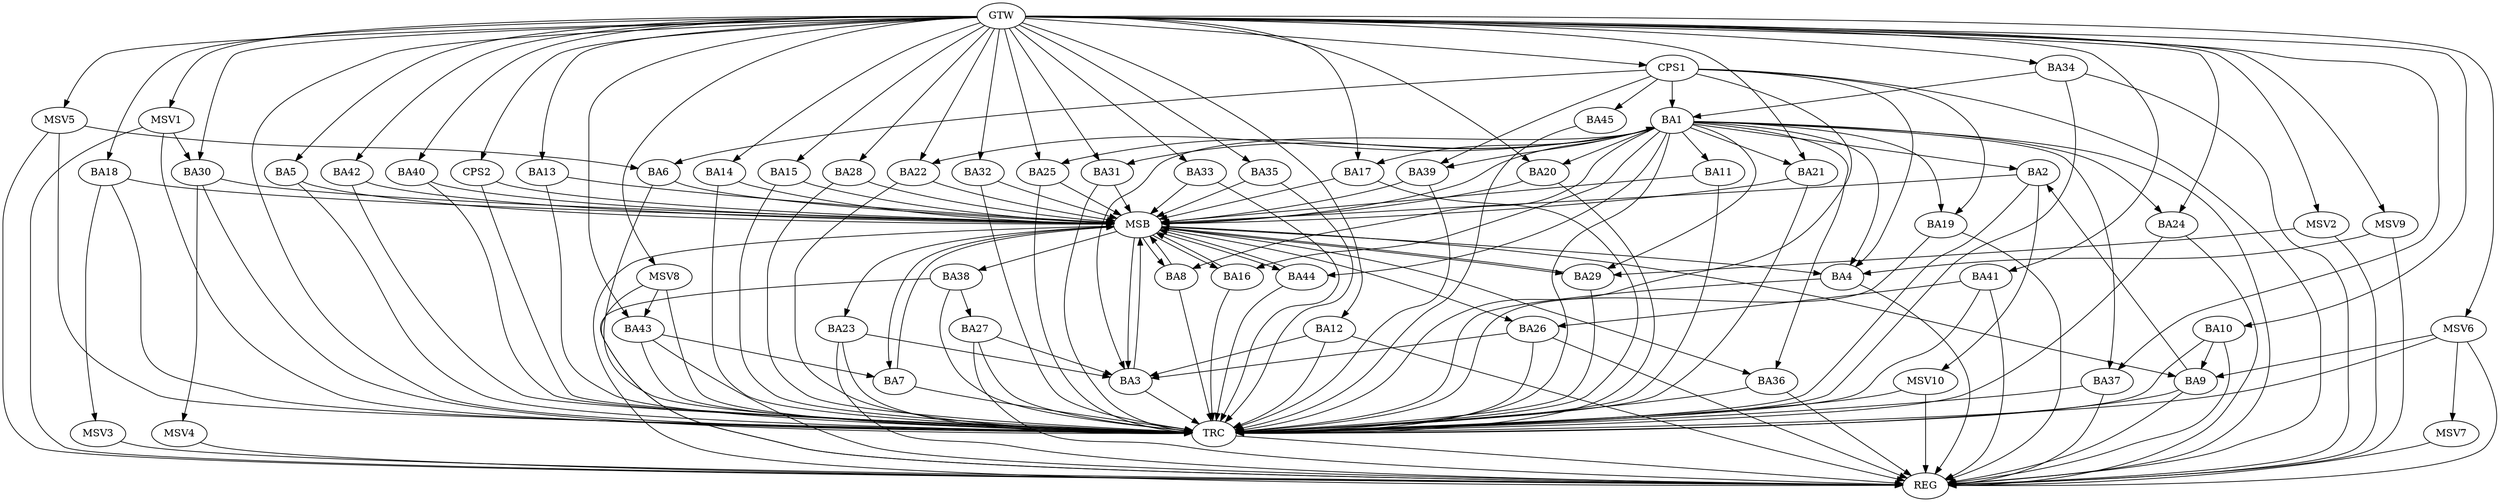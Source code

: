 strict digraph G {
  BA1 [ label="BA1" ];
  BA2 [ label="BA2" ];
  BA3 [ label="BA3" ];
  BA4 [ label="BA4" ];
  BA5 [ label="BA5" ];
  BA6 [ label="BA6" ];
  BA7 [ label="BA7" ];
  BA8 [ label="BA8" ];
  BA9 [ label="BA9" ];
  BA10 [ label="BA10" ];
  BA11 [ label="BA11" ];
  BA12 [ label="BA12" ];
  BA13 [ label="BA13" ];
  BA14 [ label="BA14" ];
  BA15 [ label="BA15" ];
  BA16 [ label="BA16" ];
  BA17 [ label="BA17" ];
  BA18 [ label="BA18" ];
  BA19 [ label="BA19" ];
  BA20 [ label="BA20" ];
  BA21 [ label="BA21" ];
  BA22 [ label="BA22" ];
  BA23 [ label="BA23" ];
  BA24 [ label="BA24" ];
  BA25 [ label="BA25" ];
  BA26 [ label="BA26" ];
  BA27 [ label="BA27" ];
  BA28 [ label="BA28" ];
  BA29 [ label="BA29" ];
  BA30 [ label="BA30" ];
  BA31 [ label="BA31" ];
  BA32 [ label="BA32" ];
  BA33 [ label="BA33" ];
  BA34 [ label="BA34" ];
  BA35 [ label="BA35" ];
  BA36 [ label="BA36" ];
  BA37 [ label="BA37" ];
  BA38 [ label="BA38" ];
  BA39 [ label="BA39" ];
  BA40 [ label="BA40" ];
  BA41 [ label="BA41" ];
  BA42 [ label="BA42" ];
  BA43 [ label="BA43" ];
  BA44 [ label="BA44" ];
  BA45 [ label="BA45" ];
  CPS1 [ label="CPS1" ];
  CPS2 [ label="CPS2" ];
  GTW [ label="GTW" ];
  REG [ label="REG" ];
  MSB [ label="MSB" ];
  TRC [ label="TRC" ];
  MSV1 [ label="MSV1" ];
  MSV2 [ label="MSV2" ];
  MSV3 [ label="MSV3" ];
  MSV4 [ label="MSV4" ];
  MSV5 [ label="MSV5" ];
  MSV6 [ label="MSV6" ];
  MSV7 [ label="MSV7" ];
  MSV8 [ label="MSV8" ];
  MSV9 [ label="MSV9" ];
  MSV10 [ label="MSV10" ];
  BA1 -> BA2;
  BA9 -> BA2;
  BA10 -> BA9;
  BA12 -> BA3;
  BA23 -> BA3;
  BA26 -> BA3;
  BA27 -> BA3;
  BA34 -> BA1;
  BA38 -> BA27;
  BA41 -> BA26;
  BA43 -> BA7;
  CPS1 -> BA45;
  CPS1 -> BA39;
  CPS1 -> BA19;
  CPS1 -> BA4;
  CPS1 -> BA1;
  CPS1 -> BA6;
  GTW -> BA5;
  GTW -> BA10;
  GTW -> BA12;
  GTW -> BA13;
  GTW -> BA14;
  GTW -> BA15;
  GTW -> BA17;
  GTW -> BA18;
  GTW -> BA20;
  GTW -> BA21;
  GTW -> BA22;
  GTW -> BA24;
  GTW -> BA25;
  GTW -> BA28;
  GTW -> BA30;
  GTW -> BA31;
  GTW -> BA32;
  GTW -> BA33;
  GTW -> BA34;
  GTW -> BA35;
  GTW -> BA37;
  GTW -> BA40;
  GTW -> BA41;
  GTW -> BA42;
  GTW -> BA43;
  GTW -> CPS1;
  GTW -> CPS2;
  BA1 -> REG;
  BA4 -> REG;
  BA9 -> REG;
  BA10 -> REG;
  BA12 -> REG;
  BA19 -> REG;
  BA23 -> REG;
  BA24 -> REG;
  BA26 -> REG;
  BA27 -> REG;
  BA34 -> REG;
  BA36 -> REG;
  BA37 -> REG;
  BA38 -> REG;
  BA41 -> REG;
  BA43 -> REG;
  CPS1 -> REG;
  BA2 -> MSB;
  MSB -> BA1;
  MSB -> REG;
  BA3 -> MSB;
  BA5 -> MSB;
  MSB -> BA4;
  BA6 -> MSB;
  BA7 -> MSB;
  MSB -> BA3;
  BA8 -> MSB;
  BA11 -> MSB;
  BA13 -> MSB;
  BA14 -> MSB;
  BA15 -> MSB;
  BA16 -> MSB;
  BA17 -> MSB;
  BA18 -> MSB;
  BA20 -> MSB;
  BA21 -> MSB;
  BA22 -> MSB;
  BA25 -> MSB;
  MSB -> BA7;
  BA28 -> MSB;
  BA29 -> MSB;
  BA30 -> MSB;
  MSB -> BA8;
  BA31 -> MSB;
  BA32 -> MSB;
  BA33 -> MSB;
  MSB -> BA9;
  BA35 -> MSB;
  MSB -> BA23;
  BA39 -> MSB;
  BA40 -> MSB;
  MSB -> BA16;
  BA42 -> MSB;
  MSB -> BA36;
  BA44 -> MSB;
  MSB -> BA26;
  CPS2 -> MSB;
  MSB -> BA44;
  MSB -> BA38;
  MSB -> BA29;
  BA1 -> TRC;
  BA2 -> TRC;
  BA3 -> TRC;
  BA4 -> TRC;
  BA5 -> TRC;
  BA6 -> TRC;
  BA7 -> TRC;
  BA8 -> TRC;
  BA9 -> TRC;
  BA10 -> TRC;
  BA11 -> TRC;
  BA12 -> TRC;
  BA13 -> TRC;
  BA14 -> TRC;
  BA15 -> TRC;
  BA16 -> TRC;
  BA17 -> TRC;
  BA18 -> TRC;
  BA19 -> TRC;
  BA20 -> TRC;
  BA21 -> TRC;
  BA22 -> TRC;
  BA23 -> TRC;
  BA24 -> TRC;
  BA25 -> TRC;
  BA26 -> TRC;
  BA27 -> TRC;
  BA28 -> TRC;
  BA29 -> TRC;
  BA30 -> TRC;
  BA31 -> TRC;
  BA32 -> TRC;
  BA33 -> TRC;
  BA34 -> TRC;
  BA35 -> TRC;
  BA36 -> TRC;
  BA37 -> TRC;
  BA38 -> TRC;
  BA39 -> TRC;
  BA40 -> TRC;
  BA41 -> TRC;
  BA42 -> TRC;
  BA43 -> TRC;
  BA44 -> TRC;
  BA45 -> TRC;
  CPS1 -> TRC;
  CPS2 -> TRC;
  GTW -> TRC;
  TRC -> REG;
  BA1 -> BA21;
  BA1 -> BA25;
  BA1 -> BA44;
  BA1 -> BA4;
  BA1 -> BA20;
  BA1 -> BA29;
  BA1 -> BA3;
  BA1 -> BA37;
  BA1 -> BA24;
  BA1 -> BA31;
  BA1 -> BA17;
  BA1 -> BA19;
  BA1 -> BA11;
  BA1 -> BA16;
  BA1 -> BA39;
  BA1 -> BA8;
  BA1 -> BA36;
  BA1 -> BA22;
  MSV1 -> BA30;
  GTW -> MSV1;
  MSV1 -> REG;
  MSV1 -> TRC;
  MSV2 -> BA29;
  GTW -> MSV2;
  MSV2 -> REG;
  BA18 -> MSV3;
  MSV3 -> REG;
  BA30 -> MSV4;
  MSV4 -> REG;
  MSV5 -> BA6;
  GTW -> MSV5;
  MSV5 -> REG;
  MSV5 -> TRC;
  MSV6 -> BA9;
  GTW -> MSV6;
  MSV6 -> REG;
  MSV6 -> TRC;
  MSV6 -> MSV7;
  MSV7 -> REG;
  MSV8 -> BA43;
  GTW -> MSV8;
  MSV8 -> REG;
  MSV8 -> TRC;
  MSV9 -> BA4;
  GTW -> MSV9;
  MSV9 -> REG;
  BA2 -> MSV10;
  MSV10 -> REG;
  MSV10 -> TRC;
}
